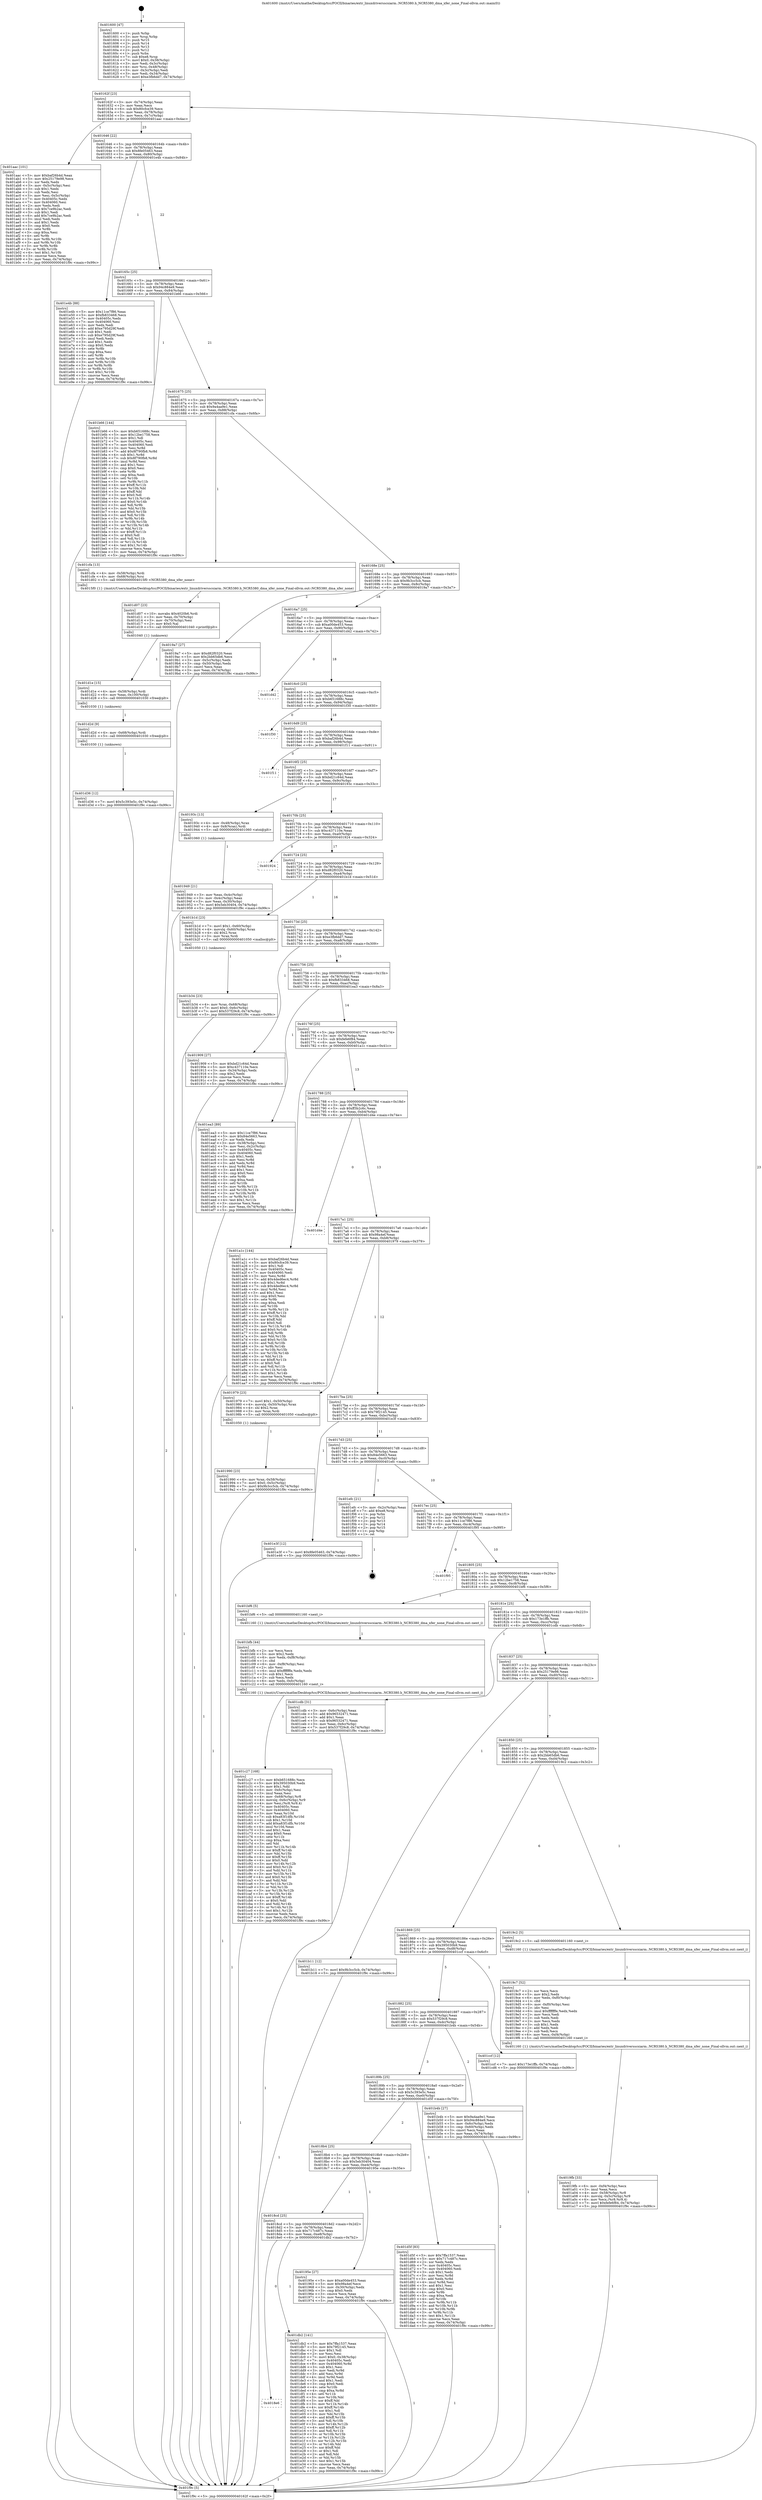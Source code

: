 digraph "0x401600" {
  label = "0x401600 (/mnt/c/Users/mathe/Desktop/tcc/POCII/binaries/extr_linuxdriversscsiarm..NCR5380.h_NCR5380_dma_xfer_none_Final-ollvm.out::main(0))"
  labelloc = "t"
  node[shape=record]

  Entry [label="",width=0.3,height=0.3,shape=circle,fillcolor=black,style=filled]
  "0x40162f" [label="{
     0x40162f [23]\l
     | [instrs]\l
     &nbsp;&nbsp;0x40162f \<+3\>: mov -0x74(%rbp),%eax\l
     &nbsp;&nbsp;0x401632 \<+2\>: mov %eax,%ecx\l
     &nbsp;&nbsp;0x401634 \<+6\>: sub $0x80cfce39,%ecx\l
     &nbsp;&nbsp;0x40163a \<+3\>: mov %eax,-0x78(%rbp)\l
     &nbsp;&nbsp;0x40163d \<+3\>: mov %ecx,-0x7c(%rbp)\l
     &nbsp;&nbsp;0x401640 \<+6\>: je 0000000000401aac \<main+0x4ac\>\l
  }"]
  "0x401aac" [label="{
     0x401aac [101]\l
     | [instrs]\l
     &nbsp;&nbsp;0x401aac \<+5\>: mov $0xbaf26b4d,%eax\l
     &nbsp;&nbsp;0x401ab1 \<+5\>: mov $0x25179e98,%ecx\l
     &nbsp;&nbsp;0x401ab6 \<+2\>: xor %edx,%edx\l
     &nbsp;&nbsp;0x401ab8 \<+3\>: mov -0x5c(%rbp),%esi\l
     &nbsp;&nbsp;0x401abb \<+3\>: sub $0x1,%edx\l
     &nbsp;&nbsp;0x401abe \<+2\>: sub %edx,%esi\l
     &nbsp;&nbsp;0x401ac0 \<+3\>: mov %esi,-0x5c(%rbp)\l
     &nbsp;&nbsp;0x401ac3 \<+7\>: mov 0x40405c,%edx\l
     &nbsp;&nbsp;0x401aca \<+7\>: mov 0x404060,%esi\l
     &nbsp;&nbsp;0x401ad1 \<+2\>: mov %edx,%edi\l
     &nbsp;&nbsp;0x401ad3 \<+6\>: sub $0x7ce9b2ac,%edi\l
     &nbsp;&nbsp;0x401ad9 \<+3\>: sub $0x1,%edi\l
     &nbsp;&nbsp;0x401adc \<+6\>: add $0x7ce9b2ac,%edi\l
     &nbsp;&nbsp;0x401ae2 \<+3\>: imul %edi,%edx\l
     &nbsp;&nbsp;0x401ae5 \<+3\>: and $0x1,%edx\l
     &nbsp;&nbsp;0x401ae8 \<+3\>: cmp $0x0,%edx\l
     &nbsp;&nbsp;0x401aeb \<+4\>: sete %r8b\l
     &nbsp;&nbsp;0x401aef \<+3\>: cmp $0xa,%esi\l
     &nbsp;&nbsp;0x401af2 \<+4\>: setl %r9b\l
     &nbsp;&nbsp;0x401af6 \<+3\>: mov %r8b,%r10b\l
     &nbsp;&nbsp;0x401af9 \<+3\>: and %r9b,%r10b\l
     &nbsp;&nbsp;0x401afc \<+3\>: xor %r9b,%r8b\l
     &nbsp;&nbsp;0x401aff \<+3\>: or %r8b,%r10b\l
     &nbsp;&nbsp;0x401b02 \<+4\>: test $0x1,%r10b\l
     &nbsp;&nbsp;0x401b06 \<+3\>: cmovne %ecx,%eax\l
     &nbsp;&nbsp;0x401b09 \<+3\>: mov %eax,-0x74(%rbp)\l
     &nbsp;&nbsp;0x401b0c \<+5\>: jmp 0000000000401f9c \<main+0x99c\>\l
  }"]
  "0x401646" [label="{
     0x401646 [22]\l
     | [instrs]\l
     &nbsp;&nbsp;0x401646 \<+5\>: jmp 000000000040164b \<main+0x4b\>\l
     &nbsp;&nbsp;0x40164b \<+3\>: mov -0x78(%rbp),%eax\l
     &nbsp;&nbsp;0x40164e \<+5\>: sub $0x8fe05463,%eax\l
     &nbsp;&nbsp;0x401653 \<+3\>: mov %eax,-0x80(%rbp)\l
     &nbsp;&nbsp;0x401656 \<+6\>: je 0000000000401e4b \<main+0x84b\>\l
  }"]
  Exit [label="",width=0.3,height=0.3,shape=circle,fillcolor=black,style=filled,peripheries=2]
  "0x401e4b" [label="{
     0x401e4b [88]\l
     | [instrs]\l
     &nbsp;&nbsp;0x401e4b \<+5\>: mov $0x11ce7f86,%eax\l
     &nbsp;&nbsp;0x401e50 \<+5\>: mov $0xfb833468,%ecx\l
     &nbsp;&nbsp;0x401e55 \<+7\>: mov 0x40405c,%edx\l
     &nbsp;&nbsp;0x401e5c \<+7\>: mov 0x404060,%esi\l
     &nbsp;&nbsp;0x401e63 \<+2\>: mov %edx,%edi\l
     &nbsp;&nbsp;0x401e65 \<+6\>: add $0xe795d29f,%edi\l
     &nbsp;&nbsp;0x401e6b \<+3\>: sub $0x1,%edi\l
     &nbsp;&nbsp;0x401e6e \<+6\>: sub $0xe795d29f,%edi\l
     &nbsp;&nbsp;0x401e74 \<+3\>: imul %edi,%edx\l
     &nbsp;&nbsp;0x401e77 \<+3\>: and $0x1,%edx\l
     &nbsp;&nbsp;0x401e7a \<+3\>: cmp $0x0,%edx\l
     &nbsp;&nbsp;0x401e7d \<+4\>: sete %r8b\l
     &nbsp;&nbsp;0x401e81 \<+3\>: cmp $0xa,%esi\l
     &nbsp;&nbsp;0x401e84 \<+4\>: setl %r9b\l
     &nbsp;&nbsp;0x401e88 \<+3\>: mov %r8b,%r10b\l
     &nbsp;&nbsp;0x401e8b \<+3\>: and %r9b,%r10b\l
     &nbsp;&nbsp;0x401e8e \<+3\>: xor %r9b,%r8b\l
     &nbsp;&nbsp;0x401e91 \<+3\>: or %r8b,%r10b\l
     &nbsp;&nbsp;0x401e94 \<+4\>: test $0x1,%r10b\l
     &nbsp;&nbsp;0x401e98 \<+3\>: cmovne %ecx,%eax\l
     &nbsp;&nbsp;0x401e9b \<+3\>: mov %eax,-0x74(%rbp)\l
     &nbsp;&nbsp;0x401e9e \<+5\>: jmp 0000000000401f9c \<main+0x99c\>\l
  }"]
  "0x40165c" [label="{
     0x40165c [25]\l
     | [instrs]\l
     &nbsp;&nbsp;0x40165c \<+5\>: jmp 0000000000401661 \<main+0x61\>\l
     &nbsp;&nbsp;0x401661 \<+3\>: mov -0x78(%rbp),%eax\l
     &nbsp;&nbsp;0x401664 \<+5\>: sub $0x94c884e9,%eax\l
     &nbsp;&nbsp;0x401669 \<+6\>: mov %eax,-0x84(%rbp)\l
     &nbsp;&nbsp;0x40166f \<+6\>: je 0000000000401b66 \<main+0x566\>\l
  }"]
  "0x4018e6" [label="{
     0x4018e6\l
  }", style=dashed]
  "0x401b66" [label="{
     0x401b66 [144]\l
     | [instrs]\l
     &nbsp;&nbsp;0x401b66 \<+5\>: mov $0xb651688c,%eax\l
     &nbsp;&nbsp;0x401b6b \<+5\>: mov $0x12be1758,%ecx\l
     &nbsp;&nbsp;0x401b70 \<+2\>: mov $0x1,%dl\l
     &nbsp;&nbsp;0x401b72 \<+7\>: mov 0x40405c,%esi\l
     &nbsp;&nbsp;0x401b79 \<+7\>: mov 0x404060,%edi\l
     &nbsp;&nbsp;0x401b80 \<+3\>: mov %esi,%r8d\l
     &nbsp;&nbsp;0x401b83 \<+7\>: add $0x8f790fb8,%r8d\l
     &nbsp;&nbsp;0x401b8a \<+4\>: sub $0x1,%r8d\l
     &nbsp;&nbsp;0x401b8e \<+7\>: sub $0x8f790fb8,%r8d\l
     &nbsp;&nbsp;0x401b95 \<+4\>: imul %r8d,%esi\l
     &nbsp;&nbsp;0x401b99 \<+3\>: and $0x1,%esi\l
     &nbsp;&nbsp;0x401b9c \<+3\>: cmp $0x0,%esi\l
     &nbsp;&nbsp;0x401b9f \<+4\>: sete %r9b\l
     &nbsp;&nbsp;0x401ba3 \<+3\>: cmp $0xa,%edi\l
     &nbsp;&nbsp;0x401ba6 \<+4\>: setl %r10b\l
     &nbsp;&nbsp;0x401baa \<+3\>: mov %r9b,%r11b\l
     &nbsp;&nbsp;0x401bad \<+4\>: xor $0xff,%r11b\l
     &nbsp;&nbsp;0x401bb1 \<+3\>: mov %r10b,%bl\l
     &nbsp;&nbsp;0x401bb4 \<+3\>: xor $0xff,%bl\l
     &nbsp;&nbsp;0x401bb7 \<+3\>: xor $0x0,%dl\l
     &nbsp;&nbsp;0x401bba \<+3\>: mov %r11b,%r14b\l
     &nbsp;&nbsp;0x401bbd \<+4\>: and $0x0,%r14b\l
     &nbsp;&nbsp;0x401bc1 \<+3\>: and %dl,%r9b\l
     &nbsp;&nbsp;0x401bc4 \<+3\>: mov %bl,%r15b\l
     &nbsp;&nbsp;0x401bc7 \<+4\>: and $0x0,%r15b\l
     &nbsp;&nbsp;0x401bcb \<+3\>: and %dl,%r10b\l
     &nbsp;&nbsp;0x401bce \<+3\>: or %r9b,%r14b\l
     &nbsp;&nbsp;0x401bd1 \<+3\>: or %r10b,%r15b\l
     &nbsp;&nbsp;0x401bd4 \<+3\>: xor %r15b,%r14b\l
     &nbsp;&nbsp;0x401bd7 \<+3\>: or %bl,%r11b\l
     &nbsp;&nbsp;0x401bda \<+4\>: xor $0xff,%r11b\l
     &nbsp;&nbsp;0x401bde \<+3\>: or $0x0,%dl\l
     &nbsp;&nbsp;0x401be1 \<+3\>: and %dl,%r11b\l
     &nbsp;&nbsp;0x401be4 \<+3\>: or %r11b,%r14b\l
     &nbsp;&nbsp;0x401be7 \<+4\>: test $0x1,%r14b\l
     &nbsp;&nbsp;0x401beb \<+3\>: cmovne %ecx,%eax\l
     &nbsp;&nbsp;0x401bee \<+3\>: mov %eax,-0x74(%rbp)\l
     &nbsp;&nbsp;0x401bf1 \<+5\>: jmp 0000000000401f9c \<main+0x99c\>\l
  }"]
  "0x401675" [label="{
     0x401675 [25]\l
     | [instrs]\l
     &nbsp;&nbsp;0x401675 \<+5\>: jmp 000000000040167a \<main+0x7a\>\l
     &nbsp;&nbsp;0x40167a \<+3\>: mov -0x78(%rbp),%eax\l
     &nbsp;&nbsp;0x40167d \<+5\>: sub $0x9a4aa9e1,%eax\l
     &nbsp;&nbsp;0x401682 \<+6\>: mov %eax,-0x88(%rbp)\l
     &nbsp;&nbsp;0x401688 \<+6\>: je 0000000000401cfa \<main+0x6fa\>\l
  }"]
  "0x401db2" [label="{
     0x401db2 [141]\l
     | [instrs]\l
     &nbsp;&nbsp;0x401db2 \<+5\>: mov $0x7ffa1537,%eax\l
     &nbsp;&nbsp;0x401db7 \<+5\>: mov $0x79f2145,%ecx\l
     &nbsp;&nbsp;0x401dbc \<+2\>: mov $0x1,%dl\l
     &nbsp;&nbsp;0x401dbe \<+2\>: xor %esi,%esi\l
     &nbsp;&nbsp;0x401dc0 \<+7\>: movl $0x0,-0x38(%rbp)\l
     &nbsp;&nbsp;0x401dc7 \<+7\>: mov 0x40405c,%edi\l
     &nbsp;&nbsp;0x401dce \<+8\>: mov 0x404060,%r8d\l
     &nbsp;&nbsp;0x401dd6 \<+3\>: sub $0x1,%esi\l
     &nbsp;&nbsp;0x401dd9 \<+3\>: mov %edi,%r9d\l
     &nbsp;&nbsp;0x401ddc \<+3\>: add %esi,%r9d\l
     &nbsp;&nbsp;0x401ddf \<+4\>: imul %r9d,%edi\l
     &nbsp;&nbsp;0x401de3 \<+3\>: and $0x1,%edi\l
     &nbsp;&nbsp;0x401de6 \<+3\>: cmp $0x0,%edi\l
     &nbsp;&nbsp;0x401de9 \<+4\>: sete %r10b\l
     &nbsp;&nbsp;0x401ded \<+4\>: cmp $0xa,%r8d\l
     &nbsp;&nbsp;0x401df1 \<+4\>: setl %r11b\l
     &nbsp;&nbsp;0x401df5 \<+3\>: mov %r10b,%bl\l
     &nbsp;&nbsp;0x401df8 \<+3\>: xor $0xff,%bl\l
     &nbsp;&nbsp;0x401dfb \<+3\>: mov %r11b,%r14b\l
     &nbsp;&nbsp;0x401dfe \<+4\>: xor $0xff,%r14b\l
     &nbsp;&nbsp;0x401e02 \<+3\>: xor $0x1,%dl\l
     &nbsp;&nbsp;0x401e05 \<+3\>: mov %bl,%r15b\l
     &nbsp;&nbsp;0x401e08 \<+4\>: and $0xff,%r15b\l
     &nbsp;&nbsp;0x401e0c \<+3\>: and %dl,%r10b\l
     &nbsp;&nbsp;0x401e0f \<+3\>: mov %r14b,%r12b\l
     &nbsp;&nbsp;0x401e12 \<+4\>: and $0xff,%r12b\l
     &nbsp;&nbsp;0x401e16 \<+3\>: and %dl,%r11b\l
     &nbsp;&nbsp;0x401e19 \<+3\>: or %r10b,%r15b\l
     &nbsp;&nbsp;0x401e1c \<+3\>: or %r11b,%r12b\l
     &nbsp;&nbsp;0x401e1f \<+3\>: xor %r12b,%r15b\l
     &nbsp;&nbsp;0x401e22 \<+3\>: or %r14b,%bl\l
     &nbsp;&nbsp;0x401e25 \<+3\>: xor $0xff,%bl\l
     &nbsp;&nbsp;0x401e28 \<+3\>: or $0x1,%dl\l
     &nbsp;&nbsp;0x401e2b \<+2\>: and %dl,%bl\l
     &nbsp;&nbsp;0x401e2d \<+3\>: or %bl,%r15b\l
     &nbsp;&nbsp;0x401e30 \<+4\>: test $0x1,%r15b\l
     &nbsp;&nbsp;0x401e34 \<+3\>: cmovne %ecx,%eax\l
     &nbsp;&nbsp;0x401e37 \<+3\>: mov %eax,-0x74(%rbp)\l
     &nbsp;&nbsp;0x401e3a \<+5\>: jmp 0000000000401f9c \<main+0x99c\>\l
  }"]
  "0x401cfa" [label="{
     0x401cfa [13]\l
     | [instrs]\l
     &nbsp;&nbsp;0x401cfa \<+4\>: mov -0x58(%rbp),%rdi\l
     &nbsp;&nbsp;0x401cfe \<+4\>: mov -0x68(%rbp),%rsi\l
     &nbsp;&nbsp;0x401d02 \<+5\>: call 00000000004015f0 \<NCR5380_dma_xfer_none\>\l
     | [calls]\l
     &nbsp;&nbsp;0x4015f0 \{1\} (/mnt/c/Users/mathe/Desktop/tcc/POCII/binaries/extr_linuxdriversscsiarm..NCR5380.h_NCR5380_dma_xfer_none_Final-ollvm.out::NCR5380_dma_xfer_none)\l
  }"]
  "0x40168e" [label="{
     0x40168e [25]\l
     | [instrs]\l
     &nbsp;&nbsp;0x40168e \<+5\>: jmp 0000000000401693 \<main+0x93\>\l
     &nbsp;&nbsp;0x401693 \<+3\>: mov -0x78(%rbp),%eax\l
     &nbsp;&nbsp;0x401696 \<+5\>: sub $0x9b3cc5cb,%eax\l
     &nbsp;&nbsp;0x40169b \<+6\>: mov %eax,-0x8c(%rbp)\l
     &nbsp;&nbsp;0x4016a1 \<+6\>: je 00000000004019a7 \<main+0x3a7\>\l
  }"]
  "0x401d36" [label="{
     0x401d36 [12]\l
     | [instrs]\l
     &nbsp;&nbsp;0x401d36 \<+7\>: movl $0x5c393e5c,-0x74(%rbp)\l
     &nbsp;&nbsp;0x401d3d \<+5\>: jmp 0000000000401f9c \<main+0x99c\>\l
  }"]
  "0x4019a7" [label="{
     0x4019a7 [27]\l
     | [instrs]\l
     &nbsp;&nbsp;0x4019a7 \<+5\>: mov $0xd82f0320,%eax\l
     &nbsp;&nbsp;0x4019ac \<+5\>: mov $0x2bb65db6,%ecx\l
     &nbsp;&nbsp;0x4019b1 \<+3\>: mov -0x5c(%rbp),%edx\l
     &nbsp;&nbsp;0x4019b4 \<+3\>: cmp -0x50(%rbp),%edx\l
     &nbsp;&nbsp;0x4019b7 \<+3\>: cmovl %ecx,%eax\l
     &nbsp;&nbsp;0x4019ba \<+3\>: mov %eax,-0x74(%rbp)\l
     &nbsp;&nbsp;0x4019bd \<+5\>: jmp 0000000000401f9c \<main+0x99c\>\l
  }"]
  "0x4016a7" [label="{
     0x4016a7 [25]\l
     | [instrs]\l
     &nbsp;&nbsp;0x4016a7 \<+5\>: jmp 00000000004016ac \<main+0xac\>\l
     &nbsp;&nbsp;0x4016ac \<+3\>: mov -0x78(%rbp),%eax\l
     &nbsp;&nbsp;0x4016af \<+5\>: sub $0xa00de453,%eax\l
     &nbsp;&nbsp;0x4016b4 \<+6\>: mov %eax,-0x90(%rbp)\l
     &nbsp;&nbsp;0x4016ba \<+6\>: je 0000000000401d42 \<main+0x742\>\l
  }"]
  "0x401d2d" [label="{
     0x401d2d [9]\l
     | [instrs]\l
     &nbsp;&nbsp;0x401d2d \<+4\>: mov -0x68(%rbp),%rdi\l
     &nbsp;&nbsp;0x401d31 \<+5\>: call 0000000000401030 \<free@plt\>\l
     | [calls]\l
     &nbsp;&nbsp;0x401030 \{1\} (unknown)\l
  }"]
  "0x401d42" [label="{
     0x401d42\l
  }", style=dashed]
  "0x4016c0" [label="{
     0x4016c0 [25]\l
     | [instrs]\l
     &nbsp;&nbsp;0x4016c0 \<+5\>: jmp 00000000004016c5 \<main+0xc5\>\l
     &nbsp;&nbsp;0x4016c5 \<+3\>: mov -0x78(%rbp),%eax\l
     &nbsp;&nbsp;0x4016c8 \<+5\>: sub $0xb651688c,%eax\l
     &nbsp;&nbsp;0x4016cd \<+6\>: mov %eax,-0x94(%rbp)\l
     &nbsp;&nbsp;0x4016d3 \<+6\>: je 0000000000401f30 \<main+0x930\>\l
  }"]
  "0x401d1e" [label="{
     0x401d1e [15]\l
     | [instrs]\l
     &nbsp;&nbsp;0x401d1e \<+4\>: mov -0x58(%rbp),%rdi\l
     &nbsp;&nbsp;0x401d22 \<+6\>: mov %eax,-0x100(%rbp)\l
     &nbsp;&nbsp;0x401d28 \<+5\>: call 0000000000401030 \<free@plt\>\l
     | [calls]\l
     &nbsp;&nbsp;0x401030 \{1\} (unknown)\l
  }"]
  "0x401f30" [label="{
     0x401f30\l
  }", style=dashed]
  "0x4016d9" [label="{
     0x4016d9 [25]\l
     | [instrs]\l
     &nbsp;&nbsp;0x4016d9 \<+5\>: jmp 00000000004016de \<main+0xde\>\l
     &nbsp;&nbsp;0x4016de \<+3\>: mov -0x78(%rbp),%eax\l
     &nbsp;&nbsp;0x4016e1 \<+5\>: sub $0xbaf26b4d,%eax\l
     &nbsp;&nbsp;0x4016e6 \<+6\>: mov %eax,-0x98(%rbp)\l
     &nbsp;&nbsp;0x4016ec \<+6\>: je 0000000000401f11 \<main+0x911\>\l
  }"]
  "0x401d07" [label="{
     0x401d07 [23]\l
     | [instrs]\l
     &nbsp;&nbsp;0x401d07 \<+10\>: movabs $0x4020b6,%rdi\l
     &nbsp;&nbsp;0x401d11 \<+3\>: mov %eax,-0x70(%rbp)\l
     &nbsp;&nbsp;0x401d14 \<+3\>: mov -0x70(%rbp),%esi\l
     &nbsp;&nbsp;0x401d17 \<+2\>: mov $0x0,%al\l
     &nbsp;&nbsp;0x401d19 \<+5\>: call 0000000000401040 \<printf@plt\>\l
     | [calls]\l
     &nbsp;&nbsp;0x401040 \{1\} (unknown)\l
  }"]
  "0x401f11" [label="{
     0x401f11\l
  }", style=dashed]
  "0x4016f2" [label="{
     0x4016f2 [25]\l
     | [instrs]\l
     &nbsp;&nbsp;0x4016f2 \<+5\>: jmp 00000000004016f7 \<main+0xf7\>\l
     &nbsp;&nbsp;0x4016f7 \<+3\>: mov -0x78(%rbp),%eax\l
     &nbsp;&nbsp;0x4016fa \<+5\>: sub $0xbd21c64d,%eax\l
     &nbsp;&nbsp;0x4016ff \<+6\>: mov %eax,-0x9c(%rbp)\l
     &nbsp;&nbsp;0x401705 \<+6\>: je 000000000040193c \<main+0x33c\>\l
  }"]
  "0x401c27" [label="{
     0x401c27 [168]\l
     | [instrs]\l
     &nbsp;&nbsp;0x401c27 \<+5\>: mov $0xb651688c,%ecx\l
     &nbsp;&nbsp;0x401c2c \<+5\>: mov $0x395030b9,%edx\l
     &nbsp;&nbsp;0x401c31 \<+3\>: mov $0x1,%dil\l
     &nbsp;&nbsp;0x401c34 \<+6\>: mov -0xfc(%rbp),%esi\l
     &nbsp;&nbsp;0x401c3a \<+3\>: imul %eax,%esi\l
     &nbsp;&nbsp;0x401c3d \<+4\>: mov -0x68(%rbp),%r8\l
     &nbsp;&nbsp;0x401c41 \<+4\>: movslq -0x6c(%rbp),%r9\l
     &nbsp;&nbsp;0x401c45 \<+4\>: mov %esi,(%r8,%r9,4)\l
     &nbsp;&nbsp;0x401c49 \<+7\>: mov 0x40405c,%eax\l
     &nbsp;&nbsp;0x401c50 \<+7\>: mov 0x404060,%esi\l
     &nbsp;&nbsp;0x401c57 \<+3\>: mov %eax,%r10d\l
     &nbsp;&nbsp;0x401c5a \<+7\>: sub $0xa83f1dfb,%r10d\l
     &nbsp;&nbsp;0x401c61 \<+4\>: sub $0x1,%r10d\l
     &nbsp;&nbsp;0x401c65 \<+7\>: add $0xa83f1dfb,%r10d\l
     &nbsp;&nbsp;0x401c6c \<+4\>: imul %r10d,%eax\l
     &nbsp;&nbsp;0x401c70 \<+3\>: and $0x1,%eax\l
     &nbsp;&nbsp;0x401c73 \<+3\>: cmp $0x0,%eax\l
     &nbsp;&nbsp;0x401c76 \<+4\>: sete %r11b\l
     &nbsp;&nbsp;0x401c7a \<+3\>: cmp $0xa,%esi\l
     &nbsp;&nbsp;0x401c7d \<+3\>: setl %bl\l
     &nbsp;&nbsp;0x401c80 \<+3\>: mov %r11b,%r14b\l
     &nbsp;&nbsp;0x401c83 \<+4\>: xor $0xff,%r14b\l
     &nbsp;&nbsp;0x401c87 \<+3\>: mov %bl,%r15b\l
     &nbsp;&nbsp;0x401c8a \<+4\>: xor $0xff,%r15b\l
     &nbsp;&nbsp;0x401c8e \<+4\>: xor $0x0,%dil\l
     &nbsp;&nbsp;0x401c92 \<+3\>: mov %r14b,%r12b\l
     &nbsp;&nbsp;0x401c95 \<+4\>: and $0x0,%r12b\l
     &nbsp;&nbsp;0x401c99 \<+3\>: and %dil,%r11b\l
     &nbsp;&nbsp;0x401c9c \<+3\>: mov %r15b,%r13b\l
     &nbsp;&nbsp;0x401c9f \<+4\>: and $0x0,%r13b\l
     &nbsp;&nbsp;0x401ca3 \<+3\>: and %dil,%bl\l
     &nbsp;&nbsp;0x401ca6 \<+3\>: or %r11b,%r12b\l
     &nbsp;&nbsp;0x401ca9 \<+3\>: or %bl,%r13b\l
     &nbsp;&nbsp;0x401cac \<+3\>: xor %r13b,%r12b\l
     &nbsp;&nbsp;0x401caf \<+3\>: or %r15b,%r14b\l
     &nbsp;&nbsp;0x401cb2 \<+4\>: xor $0xff,%r14b\l
     &nbsp;&nbsp;0x401cb6 \<+4\>: or $0x0,%dil\l
     &nbsp;&nbsp;0x401cba \<+3\>: and %dil,%r14b\l
     &nbsp;&nbsp;0x401cbd \<+3\>: or %r14b,%r12b\l
     &nbsp;&nbsp;0x401cc0 \<+4\>: test $0x1,%r12b\l
     &nbsp;&nbsp;0x401cc4 \<+3\>: cmovne %edx,%ecx\l
     &nbsp;&nbsp;0x401cc7 \<+3\>: mov %ecx,-0x74(%rbp)\l
     &nbsp;&nbsp;0x401cca \<+5\>: jmp 0000000000401f9c \<main+0x99c\>\l
  }"]
  "0x40193c" [label="{
     0x40193c [13]\l
     | [instrs]\l
     &nbsp;&nbsp;0x40193c \<+4\>: mov -0x48(%rbp),%rax\l
     &nbsp;&nbsp;0x401940 \<+4\>: mov 0x8(%rax),%rdi\l
     &nbsp;&nbsp;0x401944 \<+5\>: call 0000000000401060 \<atoi@plt\>\l
     | [calls]\l
     &nbsp;&nbsp;0x401060 \{1\} (unknown)\l
  }"]
  "0x40170b" [label="{
     0x40170b [25]\l
     | [instrs]\l
     &nbsp;&nbsp;0x40170b \<+5\>: jmp 0000000000401710 \<main+0x110\>\l
     &nbsp;&nbsp;0x401710 \<+3\>: mov -0x78(%rbp),%eax\l
     &nbsp;&nbsp;0x401713 \<+5\>: sub $0xc437110e,%eax\l
     &nbsp;&nbsp;0x401718 \<+6\>: mov %eax,-0xa0(%rbp)\l
     &nbsp;&nbsp;0x40171e \<+6\>: je 0000000000401924 \<main+0x324\>\l
  }"]
  "0x401bfb" [label="{
     0x401bfb [44]\l
     | [instrs]\l
     &nbsp;&nbsp;0x401bfb \<+2\>: xor %ecx,%ecx\l
     &nbsp;&nbsp;0x401bfd \<+5\>: mov $0x2,%edx\l
     &nbsp;&nbsp;0x401c02 \<+6\>: mov %edx,-0xf8(%rbp)\l
     &nbsp;&nbsp;0x401c08 \<+1\>: cltd\l
     &nbsp;&nbsp;0x401c09 \<+6\>: mov -0xf8(%rbp),%esi\l
     &nbsp;&nbsp;0x401c0f \<+2\>: idiv %esi\l
     &nbsp;&nbsp;0x401c11 \<+6\>: imul $0xfffffffe,%edx,%edx\l
     &nbsp;&nbsp;0x401c17 \<+3\>: sub $0x1,%ecx\l
     &nbsp;&nbsp;0x401c1a \<+2\>: sub %ecx,%edx\l
     &nbsp;&nbsp;0x401c1c \<+6\>: mov %edx,-0xfc(%rbp)\l
     &nbsp;&nbsp;0x401c22 \<+5\>: call 0000000000401160 \<next_i\>\l
     | [calls]\l
     &nbsp;&nbsp;0x401160 \{1\} (/mnt/c/Users/mathe/Desktop/tcc/POCII/binaries/extr_linuxdriversscsiarm..NCR5380.h_NCR5380_dma_xfer_none_Final-ollvm.out::next_i)\l
  }"]
  "0x401924" [label="{
     0x401924\l
  }", style=dashed]
  "0x401724" [label="{
     0x401724 [25]\l
     | [instrs]\l
     &nbsp;&nbsp;0x401724 \<+5\>: jmp 0000000000401729 \<main+0x129\>\l
     &nbsp;&nbsp;0x401729 \<+3\>: mov -0x78(%rbp),%eax\l
     &nbsp;&nbsp;0x40172c \<+5\>: sub $0xd82f0320,%eax\l
     &nbsp;&nbsp;0x401731 \<+6\>: mov %eax,-0xa4(%rbp)\l
     &nbsp;&nbsp;0x401737 \<+6\>: je 0000000000401b1d \<main+0x51d\>\l
  }"]
  "0x401b34" [label="{
     0x401b34 [23]\l
     | [instrs]\l
     &nbsp;&nbsp;0x401b34 \<+4\>: mov %rax,-0x68(%rbp)\l
     &nbsp;&nbsp;0x401b38 \<+7\>: movl $0x0,-0x6c(%rbp)\l
     &nbsp;&nbsp;0x401b3f \<+7\>: movl $0x537f29c8,-0x74(%rbp)\l
     &nbsp;&nbsp;0x401b46 \<+5\>: jmp 0000000000401f9c \<main+0x99c\>\l
  }"]
  "0x401b1d" [label="{
     0x401b1d [23]\l
     | [instrs]\l
     &nbsp;&nbsp;0x401b1d \<+7\>: movl $0x1,-0x60(%rbp)\l
     &nbsp;&nbsp;0x401b24 \<+4\>: movslq -0x60(%rbp),%rax\l
     &nbsp;&nbsp;0x401b28 \<+4\>: shl $0x2,%rax\l
     &nbsp;&nbsp;0x401b2c \<+3\>: mov %rax,%rdi\l
     &nbsp;&nbsp;0x401b2f \<+5\>: call 0000000000401050 \<malloc@plt\>\l
     | [calls]\l
     &nbsp;&nbsp;0x401050 \{1\} (unknown)\l
  }"]
  "0x40173d" [label="{
     0x40173d [25]\l
     | [instrs]\l
     &nbsp;&nbsp;0x40173d \<+5\>: jmp 0000000000401742 \<main+0x142\>\l
     &nbsp;&nbsp;0x401742 \<+3\>: mov -0x78(%rbp),%eax\l
     &nbsp;&nbsp;0x401745 \<+5\>: sub $0xe3fb6dd7,%eax\l
     &nbsp;&nbsp;0x40174a \<+6\>: mov %eax,-0xa8(%rbp)\l
     &nbsp;&nbsp;0x401750 \<+6\>: je 0000000000401909 \<main+0x309\>\l
  }"]
  "0x4019fb" [label="{
     0x4019fb [33]\l
     | [instrs]\l
     &nbsp;&nbsp;0x4019fb \<+6\>: mov -0xf4(%rbp),%ecx\l
     &nbsp;&nbsp;0x401a01 \<+3\>: imul %eax,%ecx\l
     &nbsp;&nbsp;0x401a04 \<+4\>: mov -0x58(%rbp),%r8\l
     &nbsp;&nbsp;0x401a08 \<+4\>: movslq -0x5c(%rbp),%r9\l
     &nbsp;&nbsp;0x401a0c \<+4\>: mov %ecx,(%r8,%r9,4)\l
     &nbsp;&nbsp;0x401a10 \<+7\>: movl $0xfefe6f84,-0x74(%rbp)\l
     &nbsp;&nbsp;0x401a17 \<+5\>: jmp 0000000000401f9c \<main+0x99c\>\l
  }"]
  "0x401909" [label="{
     0x401909 [27]\l
     | [instrs]\l
     &nbsp;&nbsp;0x401909 \<+5\>: mov $0xbd21c64d,%eax\l
     &nbsp;&nbsp;0x40190e \<+5\>: mov $0xc437110e,%ecx\l
     &nbsp;&nbsp;0x401913 \<+3\>: mov -0x34(%rbp),%edx\l
     &nbsp;&nbsp;0x401916 \<+3\>: cmp $0x2,%edx\l
     &nbsp;&nbsp;0x401919 \<+3\>: cmovne %ecx,%eax\l
     &nbsp;&nbsp;0x40191c \<+3\>: mov %eax,-0x74(%rbp)\l
     &nbsp;&nbsp;0x40191f \<+5\>: jmp 0000000000401f9c \<main+0x99c\>\l
  }"]
  "0x401756" [label="{
     0x401756 [25]\l
     | [instrs]\l
     &nbsp;&nbsp;0x401756 \<+5\>: jmp 000000000040175b \<main+0x15b\>\l
     &nbsp;&nbsp;0x40175b \<+3\>: mov -0x78(%rbp),%eax\l
     &nbsp;&nbsp;0x40175e \<+5\>: sub $0xfb833468,%eax\l
     &nbsp;&nbsp;0x401763 \<+6\>: mov %eax,-0xac(%rbp)\l
     &nbsp;&nbsp;0x401769 \<+6\>: je 0000000000401ea3 \<main+0x8a3\>\l
  }"]
  "0x401f9c" [label="{
     0x401f9c [5]\l
     | [instrs]\l
     &nbsp;&nbsp;0x401f9c \<+5\>: jmp 000000000040162f \<main+0x2f\>\l
  }"]
  "0x401600" [label="{
     0x401600 [47]\l
     | [instrs]\l
     &nbsp;&nbsp;0x401600 \<+1\>: push %rbp\l
     &nbsp;&nbsp;0x401601 \<+3\>: mov %rsp,%rbp\l
     &nbsp;&nbsp;0x401604 \<+2\>: push %r15\l
     &nbsp;&nbsp;0x401606 \<+2\>: push %r14\l
     &nbsp;&nbsp;0x401608 \<+2\>: push %r13\l
     &nbsp;&nbsp;0x40160a \<+2\>: push %r12\l
     &nbsp;&nbsp;0x40160c \<+1\>: push %rbx\l
     &nbsp;&nbsp;0x40160d \<+7\>: sub $0xe8,%rsp\l
     &nbsp;&nbsp;0x401614 \<+7\>: movl $0x0,-0x38(%rbp)\l
     &nbsp;&nbsp;0x40161b \<+3\>: mov %edi,-0x3c(%rbp)\l
     &nbsp;&nbsp;0x40161e \<+4\>: mov %rsi,-0x48(%rbp)\l
     &nbsp;&nbsp;0x401622 \<+3\>: mov -0x3c(%rbp),%edi\l
     &nbsp;&nbsp;0x401625 \<+3\>: mov %edi,-0x34(%rbp)\l
     &nbsp;&nbsp;0x401628 \<+7\>: movl $0xe3fb6dd7,-0x74(%rbp)\l
  }"]
  "0x401949" [label="{
     0x401949 [21]\l
     | [instrs]\l
     &nbsp;&nbsp;0x401949 \<+3\>: mov %eax,-0x4c(%rbp)\l
     &nbsp;&nbsp;0x40194c \<+3\>: mov -0x4c(%rbp),%eax\l
     &nbsp;&nbsp;0x40194f \<+3\>: mov %eax,-0x30(%rbp)\l
     &nbsp;&nbsp;0x401952 \<+7\>: movl $0x5eb30404,-0x74(%rbp)\l
     &nbsp;&nbsp;0x401959 \<+5\>: jmp 0000000000401f9c \<main+0x99c\>\l
  }"]
  "0x4019c7" [label="{
     0x4019c7 [52]\l
     | [instrs]\l
     &nbsp;&nbsp;0x4019c7 \<+2\>: xor %ecx,%ecx\l
     &nbsp;&nbsp;0x4019c9 \<+5\>: mov $0x2,%edx\l
     &nbsp;&nbsp;0x4019ce \<+6\>: mov %edx,-0xf0(%rbp)\l
     &nbsp;&nbsp;0x4019d4 \<+1\>: cltd\l
     &nbsp;&nbsp;0x4019d5 \<+6\>: mov -0xf0(%rbp),%esi\l
     &nbsp;&nbsp;0x4019db \<+2\>: idiv %esi\l
     &nbsp;&nbsp;0x4019dd \<+6\>: imul $0xfffffffe,%edx,%edx\l
     &nbsp;&nbsp;0x4019e3 \<+2\>: mov %ecx,%edi\l
     &nbsp;&nbsp;0x4019e5 \<+2\>: sub %edx,%edi\l
     &nbsp;&nbsp;0x4019e7 \<+2\>: mov %ecx,%edx\l
     &nbsp;&nbsp;0x4019e9 \<+3\>: sub $0x1,%edx\l
     &nbsp;&nbsp;0x4019ec \<+2\>: add %edx,%edi\l
     &nbsp;&nbsp;0x4019ee \<+2\>: sub %edi,%ecx\l
     &nbsp;&nbsp;0x4019f0 \<+6\>: mov %ecx,-0xf4(%rbp)\l
     &nbsp;&nbsp;0x4019f6 \<+5\>: call 0000000000401160 \<next_i\>\l
     | [calls]\l
     &nbsp;&nbsp;0x401160 \{1\} (/mnt/c/Users/mathe/Desktop/tcc/POCII/binaries/extr_linuxdriversscsiarm..NCR5380.h_NCR5380_dma_xfer_none_Final-ollvm.out::next_i)\l
  }"]
  "0x401ea3" [label="{
     0x401ea3 [89]\l
     | [instrs]\l
     &nbsp;&nbsp;0x401ea3 \<+5\>: mov $0x11ce7f86,%eax\l
     &nbsp;&nbsp;0x401ea8 \<+5\>: mov $0x84e5663,%ecx\l
     &nbsp;&nbsp;0x401ead \<+2\>: xor %edx,%edx\l
     &nbsp;&nbsp;0x401eaf \<+3\>: mov -0x38(%rbp),%esi\l
     &nbsp;&nbsp;0x401eb2 \<+3\>: mov %esi,-0x2c(%rbp)\l
     &nbsp;&nbsp;0x401eb5 \<+7\>: mov 0x40405c,%esi\l
     &nbsp;&nbsp;0x401ebc \<+7\>: mov 0x404060,%edi\l
     &nbsp;&nbsp;0x401ec3 \<+3\>: sub $0x1,%edx\l
     &nbsp;&nbsp;0x401ec6 \<+3\>: mov %esi,%r8d\l
     &nbsp;&nbsp;0x401ec9 \<+3\>: add %edx,%r8d\l
     &nbsp;&nbsp;0x401ecc \<+4\>: imul %r8d,%esi\l
     &nbsp;&nbsp;0x401ed0 \<+3\>: and $0x1,%esi\l
     &nbsp;&nbsp;0x401ed3 \<+3\>: cmp $0x0,%esi\l
     &nbsp;&nbsp;0x401ed6 \<+4\>: sete %r9b\l
     &nbsp;&nbsp;0x401eda \<+3\>: cmp $0xa,%edi\l
     &nbsp;&nbsp;0x401edd \<+4\>: setl %r10b\l
     &nbsp;&nbsp;0x401ee1 \<+3\>: mov %r9b,%r11b\l
     &nbsp;&nbsp;0x401ee4 \<+3\>: and %r10b,%r11b\l
     &nbsp;&nbsp;0x401ee7 \<+3\>: xor %r10b,%r9b\l
     &nbsp;&nbsp;0x401eea \<+3\>: or %r9b,%r11b\l
     &nbsp;&nbsp;0x401eed \<+4\>: test $0x1,%r11b\l
     &nbsp;&nbsp;0x401ef1 \<+3\>: cmovne %ecx,%eax\l
     &nbsp;&nbsp;0x401ef4 \<+3\>: mov %eax,-0x74(%rbp)\l
     &nbsp;&nbsp;0x401ef7 \<+5\>: jmp 0000000000401f9c \<main+0x99c\>\l
  }"]
  "0x40176f" [label="{
     0x40176f [25]\l
     | [instrs]\l
     &nbsp;&nbsp;0x40176f \<+5\>: jmp 0000000000401774 \<main+0x174\>\l
     &nbsp;&nbsp;0x401774 \<+3\>: mov -0x78(%rbp),%eax\l
     &nbsp;&nbsp;0x401777 \<+5\>: sub $0xfefe6f84,%eax\l
     &nbsp;&nbsp;0x40177c \<+6\>: mov %eax,-0xb0(%rbp)\l
     &nbsp;&nbsp;0x401782 \<+6\>: je 0000000000401a1c \<main+0x41c\>\l
  }"]
  "0x401990" [label="{
     0x401990 [23]\l
     | [instrs]\l
     &nbsp;&nbsp;0x401990 \<+4\>: mov %rax,-0x58(%rbp)\l
     &nbsp;&nbsp;0x401994 \<+7\>: movl $0x0,-0x5c(%rbp)\l
     &nbsp;&nbsp;0x40199b \<+7\>: movl $0x9b3cc5cb,-0x74(%rbp)\l
     &nbsp;&nbsp;0x4019a2 \<+5\>: jmp 0000000000401f9c \<main+0x99c\>\l
  }"]
  "0x401a1c" [label="{
     0x401a1c [144]\l
     | [instrs]\l
     &nbsp;&nbsp;0x401a1c \<+5\>: mov $0xbaf26b4d,%eax\l
     &nbsp;&nbsp;0x401a21 \<+5\>: mov $0x80cfce39,%ecx\l
     &nbsp;&nbsp;0x401a26 \<+2\>: mov $0x1,%dl\l
     &nbsp;&nbsp;0x401a28 \<+7\>: mov 0x40405c,%esi\l
     &nbsp;&nbsp;0x401a2f \<+7\>: mov 0x404060,%edi\l
     &nbsp;&nbsp;0x401a36 \<+3\>: mov %esi,%r8d\l
     &nbsp;&nbsp;0x401a39 \<+7\>: add $0x4ded6ec4,%r8d\l
     &nbsp;&nbsp;0x401a40 \<+4\>: sub $0x1,%r8d\l
     &nbsp;&nbsp;0x401a44 \<+7\>: sub $0x4ded6ec4,%r8d\l
     &nbsp;&nbsp;0x401a4b \<+4\>: imul %r8d,%esi\l
     &nbsp;&nbsp;0x401a4f \<+3\>: and $0x1,%esi\l
     &nbsp;&nbsp;0x401a52 \<+3\>: cmp $0x0,%esi\l
     &nbsp;&nbsp;0x401a55 \<+4\>: sete %r9b\l
     &nbsp;&nbsp;0x401a59 \<+3\>: cmp $0xa,%edi\l
     &nbsp;&nbsp;0x401a5c \<+4\>: setl %r10b\l
     &nbsp;&nbsp;0x401a60 \<+3\>: mov %r9b,%r11b\l
     &nbsp;&nbsp;0x401a63 \<+4\>: xor $0xff,%r11b\l
     &nbsp;&nbsp;0x401a67 \<+3\>: mov %r10b,%bl\l
     &nbsp;&nbsp;0x401a6a \<+3\>: xor $0xff,%bl\l
     &nbsp;&nbsp;0x401a6d \<+3\>: xor $0x0,%dl\l
     &nbsp;&nbsp;0x401a70 \<+3\>: mov %r11b,%r14b\l
     &nbsp;&nbsp;0x401a73 \<+4\>: and $0x0,%r14b\l
     &nbsp;&nbsp;0x401a77 \<+3\>: and %dl,%r9b\l
     &nbsp;&nbsp;0x401a7a \<+3\>: mov %bl,%r15b\l
     &nbsp;&nbsp;0x401a7d \<+4\>: and $0x0,%r15b\l
     &nbsp;&nbsp;0x401a81 \<+3\>: and %dl,%r10b\l
     &nbsp;&nbsp;0x401a84 \<+3\>: or %r9b,%r14b\l
     &nbsp;&nbsp;0x401a87 \<+3\>: or %r10b,%r15b\l
     &nbsp;&nbsp;0x401a8a \<+3\>: xor %r15b,%r14b\l
     &nbsp;&nbsp;0x401a8d \<+3\>: or %bl,%r11b\l
     &nbsp;&nbsp;0x401a90 \<+4\>: xor $0xff,%r11b\l
     &nbsp;&nbsp;0x401a94 \<+3\>: or $0x0,%dl\l
     &nbsp;&nbsp;0x401a97 \<+3\>: and %dl,%r11b\l
     &nbsp;&nbsp;0x401a9a \<+3\>: or %r11b,%r14b\l
     &nbsp;&nbsp;0x401a9d \<+4\>: test $0x1,%r14b\l
     &nbsp;&nbsp;0x401aa1 \<+3\>: cmovne %ecx,%eax\l
     &nbsp;&nbsp;0x401aa4 \<+3\>: mov %eax,-0x74(%rbp)\l
     &nbsp;&nbsp;0x401aa7 \<+5\>: jmp 0000000000401f9c \<main+0x99c\>\l
  }"]
  "0x401788" [label="{
     0x401788 [25]\l
     | [instrs]\l
     &nbsp;&nbsp;0x401788 \<+5\>: jmp 000000000040178d \<main+0x18d\>\l
     &nbsp;&nbsp;0x40178d \<+3\>: mov -0x78(%rbp),%eax\l
     &nbsp;&nbsp;0x401790 \<+5\>: sub $0xff3b2c6c,%eax\l
     &nbsp;&nbsp;0x401795 \<+6\>: mov %eax,-0xb4(%rbp)\l
     &nbsp;&nbsp;0x40179b \<+6\>: je 0000000000401d4e \<main+0x74e\>\l
  }"]
  "0x4018cd" [label="{
     0x4018cd [25]\l
     | [instrs]\l
     &nbsp;&nbsp;0x4018cd \<+5\>: jmp 00000000004018d2 \<main+0x2d2\>\l
     &nbsp;&nbsp;0x4018d2 \<+3\>: mov -0x78(%rbp),%eax\l
     &nbsp;&nbsp;0x4018d5 \<+5\>: sub $0x717c487c,%eax\l
     &nbsp;&nbsp;0x4018da \<+6\>: mov %eax,-0xe8(%rbp)\l
     &nbsp;&nbsp;0x4018e0 \<+6\>: je 0000000000401db2 \<main+0x7b2\>\l
  }"]
  "0x401d4e" [label="{
     0x401d4e\l
  }", style=dashed]
  "0x4017a1" [label="{
     0x4017a1 [25]\l
     | [instrs]\l
     &nbsp;&nbsp;0x4017a1 \<+5\>: jmp 00000000004017a6 \<main+0x1a6\>\l
     &nbsp;&nbsp;0x4017a6 \<+3\>: mov -0x78(%rbp),%eax\l
     &nbsp;&nbsp;0x4017a9 \<+5\>: sub $0x98a4ef,%eax\l
     &nbsp;&nbsp;0x4017ae \<+6\>: mov %eax,-0xb8(%rbp)\l
     &nbsp;&nbsp;0x4017b4 \<+6\>: je 0000000000401979 \<main+0x379\>\l
  }"]
  "0x40195e" [label="{
     0x40195e [27]\l
     | [instrs]\l
     &nbsp;&nbsp;0x40195e \<+5\>: mov $0xa00de453,%eax\l
     &nbsp;&nbsp;0x401963 \<+5\>: mov $0x98a4ef,%ecx\l
     &nbsp;&nbsp;0x401968 \<+3\>: mov -0x30(%rbp),%edx\l
     &nbsp;&nbsp;0x40196b \<+3\>: cmp $0x0,%edx\l
     &nbsp;&nbsp;0x40196e \<+3\>: cmove %ecx,%eax\l
     &nbsp;&nbsp;0x401971 \<+3\>: mov %eax,-0x74(%rbp)\l
     &nbsp;&nbsp;0x401974 \<+5\>: jmp 0000000000401f9c \<main+0x99c\>\l
  }"]
  "0x401979" [label="{
     0x401979 [23]\l
     | [instrs]\l
     &nbsp;&nbsp;0x401979 \<+7\>: movl $0x1,-0x50(%rbp)\l
     &nbsp;&nbsp;0x401980 \<+4\>: movslq -0x50(%rbp),%rax\l
     &nbsp;&nbsp;0x401984 \<+4\>: shl $0x2,%rax\l
     &nbsp;&nbsp;0x401988 \<+3\>: mov %rax,%rdi\l
     &nbsp;&nbsp;0x40198b \<+5\>: call 0000000000401050 \<malloc@plt\>\l
     | [calls]\l
     &nbsp;&nbsp;0x401050 \{1\} (unknown)\l
  }"]
  "0x4017ba" [label="{
     0x4017ba [25]\l
     | [instrs]\l
     &nbsp;&nbsp;0x4017ba \<+5\>: jmp 00000000004017bf \<main+0x1bf\>\l
     &nbsp;&nbsp;0x4017bf \<+3\>: mov -0x78(%rbp),%eax\l
     &nbsp;&nbsp;0x4017c2 \<+5\>: sub $0x79f2145,%eax\l
     &nbsp;&nbsp;0x4017c7 \<+6\>: mov %eax,-0xbc(%rbp)\l
     &nbsp;&nbsp;0x4017cd \<+6\>: je 0000000000401e3f \<main+0x83f\>\l
  }"]
  "0x4018b4" [label="{
     0x4018b4 [25]\l
     | [instrs]\l
     &nbsp;&nbsp;0x4018b4 \<+5\>: jmp 00000000004018b9 \<main+0x2b9\>\l
     &nbsp;&nbsp;0x4018b9 \<+3\>: mov -0x78(%rbp),%eax\l
     &nbsp;&nbsp;0x4018bc \<+5\>: sub $0x5eb30404,%eax\l
     &nbsp;&nbsp;0x4018c1 \<+6\>: mov %eax,-0xe4(%rbp)\l
     &nbsp;&nbsp;0x4018c7 \<+6\>: je 000000000040195e \<main+0x35e\>\l
  }"]
  "0x401e3f" [label="{
     0x401e3f [12]\l
     | [instrs]\l
     &nbsp;&nbsp;0x401e3f \<+7\>: movl $0x8fe05463,-0x74(%rbp)\l
     &nbsp;&nbsp;0x401e46 \<+5\>: jmp 0000000000401f9c \<main+0x99c\>\l
  }"]
  "0x4017d3" [label="{
     0x4017d3 [25]\l
     | [instrs]\l
     &nbsp;&nbsp;0x4017d3 \<+5\>: jmp 00000000004017d8 \<main+0x1d8\>\l
     &nbsp;&nbsp;0x4017d8 \<+3\>: mov -0x78(%rbp),%eax\l
     &nbsp;&nbsp;0x4017db \<+5\>: sub $0x84e5663,%eax\l
     &nbsp;&nbsp;0x4017e0 \<+6\>: mov %eax,-0xc0(%rbp)\l
     &nbsp;&nbsp;0x4017e6 \<+6\>: je 0000000000401efc \<main+0x8fc\>\l
  }"]
  "0x401d5f" [label="{
     0x401d5f [83]\l
     | [instrs]\l
     &nbsp;&nbsp;0x401d5f \<+5\>: mov $0x7ffa1537,%eax\l
     &nbsp;&nbsp;0x401d64 \<+5\>: mov $0x717c487c,%ecx\l
     &nbsp;&nbsp;0x401d69 \<+2\>: xor %edx,%edx\l
     &nbsp;&nbsp;0x401d6b \<+7\>: mov 0x40405c,%esi\l
     &nbsp;&nbsp;0x401d72 \<+7\>: mov 0x404060,%edi\l
     &nbsp;&nbsp;0x401d79 \<+3\>: sub $0x1,%edx\l
     &nbsp;&nbsp;0x401d7c \<+3\>: mov %esi,%r8d\l
     &nbsp;&nbsp;0x401d7f \<+3\>: add %edx,%r8d\l
     &nbsp;&nbsp;0x401d82 \<+4\>: imul %r8d,%esi\l
     &nbsp;&nbsp;0x401d86 \<+3\>: and $0x1,%esi\l
     &nbsp;&nbsp;0x401d89 \<+3\>: cmp $0x0,%esi\l
     &nbsp;&nbsp;0x401d8c \<+4\>: sete %r9b\l
     &nbsp;&nbsp;0x401d90 \<+3\>: cmp $0xa,%edi\l
     &nbsp;&nbsp;0x401d93 \<+4\>: setl %r10b\l
     &nbsp;&nbsp;0x401d97 \<+3\>: mov %r9b,%r11b\l
     &nbsp;&nbsp;0x401d9a \<+3\>: and %r10b,%r11b\l
     &nbsp;&nbsp;0x401d9d \<+3\>: xor %r10b,%r9b\l
     &nbsp;&nbsp;0x401da0 \<+3\>: or %r9b,%r11b\l
     &nbsp;&nbsp;0x401da3 \<+4\>: test $0x1,%r11b\l
     &nbsp;&nbsp;0x401da7 \<+3\>: cmovne %ecx,%eax\l
     &nbsp;&nbsp;0x401daa \<+3\>: mov %eax,-0x74(%rbp)\l
     &nbsp;&nbsp;0x401dad \<+5\>: jmp 0000000000401f9c \<main+0x99c\>\l
  }"]
  "0x401efc" [label="{
     0x401efc [21]\l
     | [instrs]\l
     &nbsp;&nbsp;0x401efc \<+3\>: mov -0x2c(%rbp),%eax\l
     &nbsp;&nbsp;0x401eff \<+7\>: add $0xe8,%rsp\l
     &nbsp;&nbsp;0x401f06 \<+1\>: pop %rbx\l
     &nbsp;&nbsp;0x401f07 \<+2\>: pop %r12\l
     &nbsp;&nbsp;0x401f09 \<+2\>: pop %r13\l
     &nbsp;&nbsp;0x401f0b \<+2\>: pop %r14\l
     &nbsp;&nbsp;0x401f0d \<+2\>: pop %r15\l
     &nbsp;&nbsp;0x401f0f \<+1\>: pop %rbp\l
     &nbsp;&nbsp;0x401f10 \<+1\>: ret\l
  }"]
  "0x4017ec" [label="{
     0x4017ec [25]\l
     | [instrs]\l
     &nbsp;&nbsp;0x4017ec \<+5\>: jmp 00000000004017f1 \<main+0x1f1\>\l
     &nbsp;&nbsp;0x4017f1 \<+3\>: mov -0x78(%rbp),%eax\l
     &nbsp;&nbsp;0x4017f4 \<+5\>: sub $0x11ce7f86,%eax\l
     &nbsp;&nbsp;0x4017f9 \<+6\>: mov %eax,-0xc4(%rbp)\l
     &nbsp;&nbsp;0x4017ff \<+6\>: je 0000000000401f95 \<main+0x995\>\l
  }"]
  "0x40189b" [label="{
     0x40189b [25]\l
     | [instrs]\l
     &nbsp;&nbsp;0x40189b \<+5\>: jmp 00000000004018a0 \<main+0x2a0\>\l
     &nbsp;&nbsp;0x4018a0 \<+3\>: mov -0x78(%rbp),%eax\l
     &nbsp;&nbsp;0x4018a3 \<+5\>: sub $0x5c393e5c,%eax\l
     &nbsp;&nbsp;0x4018a8 \<+6\>: mov %eax,-0xe0(%rbp)\l
     &nbsp;&nbsp;0x4018ae \<+6\>: je 0000000000401d5f \<main+0x75f\>\l
  }"]
  "0x401f95" [label="{
     0x401f95\l
  }", style=dashed]
  "0x401805" [label="{
     0x401805 [25]\l
     | [instrs]\l
     &nbsp;&nbsp;0x401805 \<+5\>: jmp 000000000040180a \<main+0x20a\>\l
     &nbsp;&nbsp;0x40180a \<+3\>: mov -0x78(%rbp),%eax\l
     &nbsp;&nbsp;0x40180d \<+5\>: sub $0x12be1758,%eax\l
     &nbsp;&nbsp;0x401812 \<+6\>: mov %eax,-0xc8(%rbp)\l
     &nbsp;&nbsp;0x401818 \<+6\>: je 0000000000401bf6 \<main+0x5f6\>\l
  }"]
  "0x401b4b" [label="{
     0x401b4b [27]\l
     | [instrs]\l
     &nbsp;&nbsp;0x401b4b \<+5\>: mov $0x9a4aa9e1,%eax\l
     &nbsp;&nbsp;0x401b50 \<+5\>: mov $0x94c884e9,%ecx\l
     &nbsp;&nbsp;0x401b55 \<+3\>: mov -0x6c(%rbp),%edx\l
     &nbsp;&nbsp;0x401b58 \<+3\>: cmp -0x60(%rbp),%edx\l
     &nbsp;&nbsp;0x401b5b \<+3\>: cmovl %ecx,%eax\l
     &nbsp;&nbsp;0x401b5e \<+3\>: mov %eax,-0x74(%rbp)\l
     &nbsp;&nbsp;0x401b61 \<+5\>: jmp 0000000000401f9c \<main+0x99c\>\l
  }"]
  "0x401bf6" [label="{
     0x401bf6 [5]\l
     | [instrs]\l
     &nbsp;&nbsp;0x401bf6 \<+5\>: call 0000000000401160 \<next_i\>\l
     | [calls]\l
     &nbsp;&nbsp;0x401160 \{1\} (/mnt/c/Users/mathe/Desktop/tcc/POCII/binaries/extr_linuxdriversscsiarm..NCR5380.h_NCR5380_dma_xfer_none_Final-ollvm.out::next_i)\l
  }"]
  "0x40181e" [label="{
     0x40181e [25]\l
     | [instrs]\l
     &nbsp;&nbsp;0x40181e \<+5\>: jmp 0000000000401823 \<main+0x223\>\l
     &nbsp;&nbsp;0x401823 \<+3\>: mov -0x78(%rbp),%eax\l
     &nbsp;&nbsp;0x401826 \<+5\>: sub $0x173e1ffb,%eax\l
     &nbsp;&nbsp;0x40182b \<+6\>: mov %eax,-0xcc(%rbp)\l
     &nbsp;&nbsp;0x401831 \<+6\>: je 0000000000401cdb \<main+0x6db\>\l
  }"]
  "0x401882" [label="{
     0x401882 [25]\l
     | [instrs]\l
     &nbsp;&nbsp;0x401882 \<+5\>: jmp 0000000000401887 \<main+0x287\>\l
     &nbsp;&nbsp;0x401887 \<+3\>: mov -0x78(%rbp),%eax\l
     &nbsp;&nbsp;0x40188a \<+5\>: sub $0x537f29c8,%eax\l
     &nbsp;&nbsp;0x40188f \<+6\>: mov %eax,-0xdc(%rbp)\l
     &nbsp;&nbsp;0x401895 \<+6\>: je 0000000000401b4b \<main+0x54b\>\l
  }"]
  "0x401cdb" [label="{
     0x401cdb [31]\l
     | [instrs]\l
     &nbsp;&nbsp;0x401cdb \<+3\>: mov -0x6c(%rbp),%eax\l
     &nbsp;&nbsp;0x401cde \<+5\>: add $0x96532471,%eax\l
     &nbsp;&nbsp;0x401ce3 \<+3\>: add $0x1,%eax\l
     &nbsp;&nbsp;0x401ce6 \<+5\>: sub $0x96532471,%eax\l
     &nbsp;&nbsp;0x401ceb \<+3\>: mov %eax,-0x6c(%rbp)\l
     &nbsp;&nbsp;0x401cee \<+7\>: movl $0x537f29c8,-0x74(%rbp)\l
     &nbsp;&nbsp;0x401cf5 \<+5\>: jmp 0000000000401f9c \<main+0x99c\>\l
  }"]
  "0x401837" [label="{
     0x401837 [25]\l
     | [instrs]\l
     &nbsp;&nbsp;0x401837 \<+5\>: jmp 000000000040183c \<main+0x23c\>\l
     &nbsp;&nbsp;0x40183c \<+3\>: mov -0x78(%rbp),%eax\l
     &nbsp;&nbsp;0x40183f \<+5\>: sub $0x25179e98,%eax\l
     &nbsp;&nbsp;0x401844 \<+6\>: mov %eax,-0xd0(%rbp)\l
     &nbsp;&nbsp;0x40184a \<+6\>: je 0000000000401b11 \<main+0x511\>\l
  }"]
  "0x401ccf" [label="{
     0x401ccf [12]\l
     | [instrs]\l
     &nbsp;&nbsp;0x401ccf \<+7\>: movl $0x173e1ffb,-0x74(%rbp)\l
     &nbsp;&nbsp;0x401cd6 \<+5\>: jmp 0000000000401f9c \<main+0x99c\>\l
  }"]
  "0x401b11" [label="{
     0x401b11 [12]\l
     | [instrs]\l
     &nbsp;&nbsp;0x401b11 \<+7\>: movl $0x9b3cc5cb,-0x74(%rbp)\l
     &nbsp;&nbsp;0x401b18 \<+5\>: jmp 0000000000401f9c \<main+0x99c\>\l
  }"]
  "0x401850" [label="{
     0x401850 [25]\l
     | [instrs]\l
     &nbsp;&nbsp;0x401850 \<+5\>: jmp 0000000000401855 \<main+0x255\>\l
     &nbsp;&nbsp;0x401855 \<+3\>: mov -0x78(%rbp),%eax\l
     &nbsp;&nbsp;0x401858 \<+5\>: sub $0x2bb65db6,%eax\l
     &nbsp;&nbsp;0x40185d \<+6\>: mov %eax,-0xd4(%rbp)\l
     &nbsp;&nbsp;0x401863 \<+6\>: je 00000000004019c2 \<main+0x3c2\>\l
  }"]
  "0x401869" [label="{
     0x401869 [25]\l
     | [instrs]\l
     &nbsp;&nbsp;0x401869 \<+5\>: jmp 000000000040186e \<main+0x26e\>\l
     &nbsp;&nbsp;0x40186e \<+3\>: mov -0x78(%rbp),%eax\l
     &nbsp;&nbsp;0x401871 \<+5\>: sub $0x395030b9,%eax\l
     &nbsp;&nbsp;0x401876 \<+6\>: mov %eax,-0xd8(%rbp)\l
     &nbsp;&nbsp;0x40187c \<+6\>: je 0000000000401ccf \<main+0x6cf\>\l
  }"]
  "0x4019c2" [label="{
     0x4019c2 [5]\l
     | [instrs]\l
     &nbsp;&nbsp;0x4019c2 \<+5\>: call 0000000000401160 \<next_i\>\l
     | [calls]\l
     &nbsp;&nbsp;0x401160 \{1\} (/mnt/c/Users/mathe/Desktop/tcc/POCII/binaries/extr_linuxdriversscsiarm..NCR5380.h_NCR5380_dma_xfer_none_Final-ollvm.out::next_i)\l
  }"]
  Entry -> "0x401600" [label=" 1"]
  "0x40162f" -> "0x401aac" [label=" 1"]
  "0x40162f" -> "0x401646" [label=" 23"]
  "0x401efc" -> Exit [label=" 1"]
  "0x401646" -> "0x401e4b" [label=" 1"]
  "0x401646" -> "0x40165c" [label=" 22"]
  "0x401ea3" -> "0x401f9c" [label=" 1"]
  "0x40165c" -> "0x401b66" [label=" 1"]
  "0x40165c" -> "0x401675" [label=" 21"]
  "0x401e4b" -> "0x401f9c" [label=" 1"]
  "0x401675" -> "0x401cfa" [label=" 1"]
  "0x401675" -> "0x40168e" [label=" 20"]
  "0x401e3f" -> "0x401f9c" [label=" 1"]
  "0x40168e" -> "0x4019a7" [label=" 2"]
  "0x40168e" -> "0x4016a7" [label=" 18"]
  "0x4018cd" -> "0x4018e6" [label=" 0"]
  "0x4016a7" -> "0x401d42" [label=" 0"]
  "0x4016a7" -> "0x4016c0" [label=" 18"]
  "0x4018cd" -> "0x401db2" [label=" 1"]
  "0x4016c0" -> "0x401f30" [label=" 0"]
  "0x4016c0" -> "0x4016d9" [label=" 18"]
  "0x401db2" -> "0x401f9c" [label=" 1"]
  "0x4016d9" -> "0x401f11" [label=" 0"]
  "0x4016d9" -> "0x4016f2" [label=" 18"]
  "0x401d5f" -> "0x401f9c" [label=" 1"]
  "0x4016f2" -> "0x40193c" [label=" 1"]
  "0x4016f2" -> "0x40170b" [label=" 17"]
  "0x401d36" -> "0x401f9c" [label=" 1"]
  "0x40170b" -> "0x401924" [label=" 0"]
  "0x40170b" -> "0x401724" [label=" 17"]
  "0x401d2d" -> "0x401d36" [label=" 1"]
  "0x401724" -> "0x401b1d" [label=" 1"]
  "0x401724" -> "0x40173d" [label=" 16"]
  "0x401d1e" -> "0x401d2d" [label=" 1"]
  "0x40173d" -> "0x401909" [label=" 1"]
  "0x40173d" -> "0x401756" [label=" 15"]
  "0x401909" -> "0x401f9c" [label=" 1"]
  "0x401600" -> "0x40162f" [label=" 1"]
  "0x401f9c" -> "0x40162f" [label=" 23"]
  "0x40193c" -> "0x401949" [label=" 1"]
  "0x401949" -> "0x401f9c" [label=" 1"]
  "0x401d07" -> "0x401d1e" [label=" 1"]
  "0x401756" -> "0x401ea3" [label=" 1"]
  "0x401756" -> "0x40176f" [label=" 14"]
  "0x401cfa" -> "0x401d07" [label=" 1"]
  "0x40176f" -> "0x401a1c" [label=" 1"]
  "0x40176f" -> "0x401788" [label=" 13"]
  "0x401cdb" -> "0x401f9c" [label=" 1"]
  "0x401788" -> "0x401d4e" [label=" 0"]
  "0x401788" -> "0x4017a1" [label=" 13"]
  "0x401ccf" -> "0x401f9c" [label=" 1"]
  "0x4017a1" -> "0x401979" [label=" 1"]
  "0x4017a1" -> "0x4017ba" [label=" 12"]
  "0x401c27" -> "0x401f9c" [label=" 1"]
  "0x4017ba" -> "0x401e3f" [label=" 1"]
  "0x4017ba" -> "0x4017d3" [label=" 11"]
  "0x401bf6" -> "0x401bfb" [label=" 1"]
  "0x4017d3" -> "0x401efc" [label=" 1"]
  "0x4017d3" -> "0x4017ec" [label=" 10"]
  "0x401b66" -> "0x401f9c" [label=" 1"]
  "0x4017ec" -> "0x401f95" [label=" 0"]
  "0x4017ec" -> "0x401805" [label=" 10"]
  "0x401b34" -> "0x401f9c" [label=" 1"]
  "0x401805" -> "0x401bf6" [label=" 1"]
  "0x401805" -> "0x40181e" [label=" 9"]
  "0x401b1d" -> "0x401b34" [label=" 1"]
  "0x40181e" -> "0x401cdb" [label=" 1"]
  "0x40181e" -> "0x401837" [label=" 8"]
  "0x401aac" -> "0x401f9c" [label=" 1"]
  "0x401837" -> "0x401b11" [label=" 1"]
  "0x401837" -> "0x401850" [label=" 7"]
  "0x401a1c" -> "0x401f9c" [label=" 1"]
  "0x401850" -> "0x4019c2" [label=" 1"]
  "0x401850" -> "0x401869" [label=" 6"]
  "0x4019fb" -> "0x401f9c" [label=" 1"]
  "0x401869" -> "0x401ccf" [label=" 1"]
  "0x401869" -> "0x401882" [label=" 5"]
  "0x401b11" -> "0x401f9c" [label=" 1"]
  "0x401882" -> "0x401b4b" [label=" 2"]
  "0x401882" -> "0x40189b" [label=" 3"]
  "0x401b4b" -> "0x401f9c" [label=" 2"]
  "0x40189b" -> "0x401d5f" [label=" 1"]
  "0x40189b" -> "0x4018b4" [label=" 2"]
  "0x401bfb" -> "0x401c27" [label=" 1"]
  "0x4018b4" -> "0x40195e" [label=" 1"]
  "0x4018b4" -> "0x4018cd" [label=" 1"]
  "0x40195e" -> "0x401f9c" [label=" 1"]
  "0x401979" -> "0x401990" [label=" 1"]
  "0x401990" -> "0x401f9c" [label=" 1"]
  "0x4019a7" -> "0x401f9c" [label=" 2"]
  "0x4019c2" -> "0x4019c7" [label=" 1"]
  "0x4019c7" -> "0x4019fb" [label=" 1"]
}
